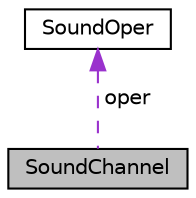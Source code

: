 digraph G
{
  edge [fontname="Helvetica",fontsize="10",labelfontname="Helvetica",labelfontsize="10"];
  node [fontname="Helvetica",fontsize="10",shape=record];
  Node1 [label="SoundChannel",height=0.2,width=0.4,color="black", fillcolor="grey75", style="filled" fontcolor="black"];
  Node2 -> Node1 [dir="back",color="darkorchid3",fontsize="10",style="dashed",label=" oper" ,fontname="Helvetica"];
  Node2 [label="SoundOper",height=0.2,width=0.4,color="black", fillcolor="white", style="filled",URL="$struct_sound_oper.html"];
}
